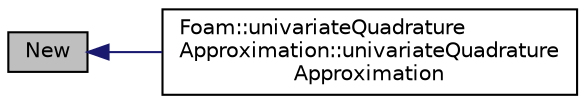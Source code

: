 digraph "New"
{
  bgcolor="transparent";
  edge [fontname="Helvetica",fontsize="10",labelfontname="Helvetica",labelfontsize="10"];
  node [fontname="Helvetica",fontsize="10",shape=record];
  rankdir="LR";
  Node1 [label="New",height=0.2,width=0.4,color="black", fillcolor="grey75", style="filled" fontcolor="black"];
  Node1 -> Node2 [dir="back",color="midnightblue",fontsize="10",style="solid",fontname="Helvetica"];
  Node2 [label="Foam::univariateQuadrature\lApproximation::univariateQuadrature\lApproximation",height=0.2,width=0.4,color="black",URL="$d1/d84/a00052.html#a188cbaf2f28221e53541c7a6417465a2",tooltip="Calculate the m1/m0 ratio. "];
}

